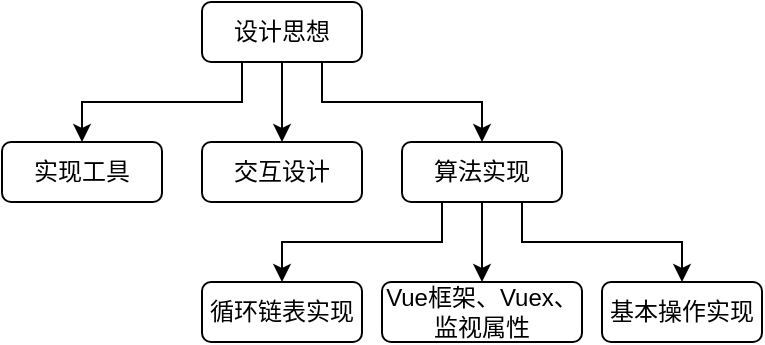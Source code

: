 <mxfile>
    <diagram id="k3LJbVyQ1dGrg-0fKa9e" name="第 1 页">
        <mxGraphModel dx="903" dy="499" grid="1" gridSize="10" guides="1" tooltips="1" connect="1" arrows="1" fold="1" page="1" pageScale="1" pageWidth="4681" pageHeight="3300" math="0" shadow="0">
            <root>
                <mxCell id="0"/>
                <mxCell id="1" parent="0"/>
                <mxCell id="10" style="edgeStyle=orthogonalEdgeStyle;rounded=0;orthogonalLoop=1;jettySize=auto;html=1;exitX=0.25;exitY=1;exitDx=0;exitDy=0;entryX=0.5;entryY=0;entryDx=0;entryDy=0;" parent="1" source="2" target="3" edge="1">
                    <mxGeometry relative="1" as="geometry"/>
                </mxCell>
                <mxCell id="11" style="edgeStyle=orthogonalEdgeStyle;rounded=0;orthogonalLoop=1;jettySize=auto;html=1;exitX=0.5;exitY=1;exitDx=0;exitDy=0;entryX=0.5;entryY=0;entryDx=0;entryDy=0;" parent="1" source="2" target="4" edge="1">
                    <mxGeometry relative="1" as="geometry"/>
                </mxCell>
                <mxCell id="12" style="edgeStyle=orthogonalEdgeStyle;rounded=0;orthogonalLoop=1;jettySize=auto;html=1;exitX=0.75;exitY=1;exitDx=0;exitDy=0;entryX=0.5;entryY=0;entryDx=0;entryDy=0;" parent="1" source="2" target="5" edge="1">
                    <mxGeometry relative="1" as="geometry"/>
                </mxCell>
                <mxCell id="2" value="设计思想" style="rounded=1;whiteSpace=wrap;html=1;" parent="1" vertex="1">
                    <mxGeometry x="160" y="90" width="80" height="30" as="geometry"/>
                </mxCell>
                <mxCell id="3" value="实现工具" style="rounded=1;whiteSpace=wrap;html=1;" parent="1" vertex="1">
                    <mxGeometry x="60" y="160" width="80" height="30" as="geometry"/>
                </mxCell>
                <mxCell id="4" value="交互设计" style="rounded=1;whiteSpace=wrap;html=1;" parent="1" vertex="1">
                    <mxGeometry x="160" y="160" width="80" height="30" as="geometry"/>
                </mxCell>
                <mxCell id="15" style="edgeStyle=orthogonalEdgeStyle;rounded=0;orthogonalLoop=1;jettySize=auto;html=1;exitX=0.25;exitY=1;exitDx=0;exitDy=0;entryX=0.5;entryY=0;entryDx=0;entryDy=0;" edge="1" parent="1" source="5" target="8">
                    <mxGeometry relative="1" as="geometry"/>
                </mxCell>
                <mxCell id="18" value="" style="edgeStyle=orthogonalEdgeStyle;rounded=0;orthogonalLoop=1;jettySize=auto;html=1;" edge="1" parent="1" source="5" target="6">
                    <mxGeometry relative="1" as="geometry"/>
                </mxCell>
                <mxCell id="19" style="edgeStyle=orthogonalEdgeStyle;rounded=0;orthogonalLoop=1;jettySize=auto;html=1;exitX=0.75;exitY=1;exitDx=0;exitDy=0;entryX=0.5;entryY=0;entryDx=0;entryDy=0;" edge="1" parent="1" source="5" target="7">
                    <mxGeometry relative="1" as="geometry"/>
                </mxCell>
                <mxCell id="5" value="算法实现" style="rounded=1;whiteSpace=wrap;html=1;" parent="1" vertex="1">
                    <mxGeometry x="260" y="160" width="80" height="30" as="geometry"/>
                </mxCell>
                <mxCell id="6" value="Vue框架、Vuex、监视属性" style="rounded=1;whiteSpace=wrap;html=1;" parent="1" vertex="1">
                    <mxGeometry x="250" y="230" width="100" height="30" as="geometry"/>
                </mxCell>
                <mxCell id="7" value="基本操作实现" style="rounded=1;whiteSpace=wrap;html=1;" parent="1" vertex="1">
                    <mxGeometry x="360" y="230" width="80" height="30" as="geometry"/>
                </mxCell>
                <mxCell id="8" value="循环链表实现" style="rounded=1;whiteSpace=wrap;html=1;" parent="1" vertex="1">
                    <mxGeometry x="160" y="230" width="80" height="30" as="geometry"/>
                </mxCell>
            </root>
        </mxGraphModel>
    </diagram>
</mxfile>